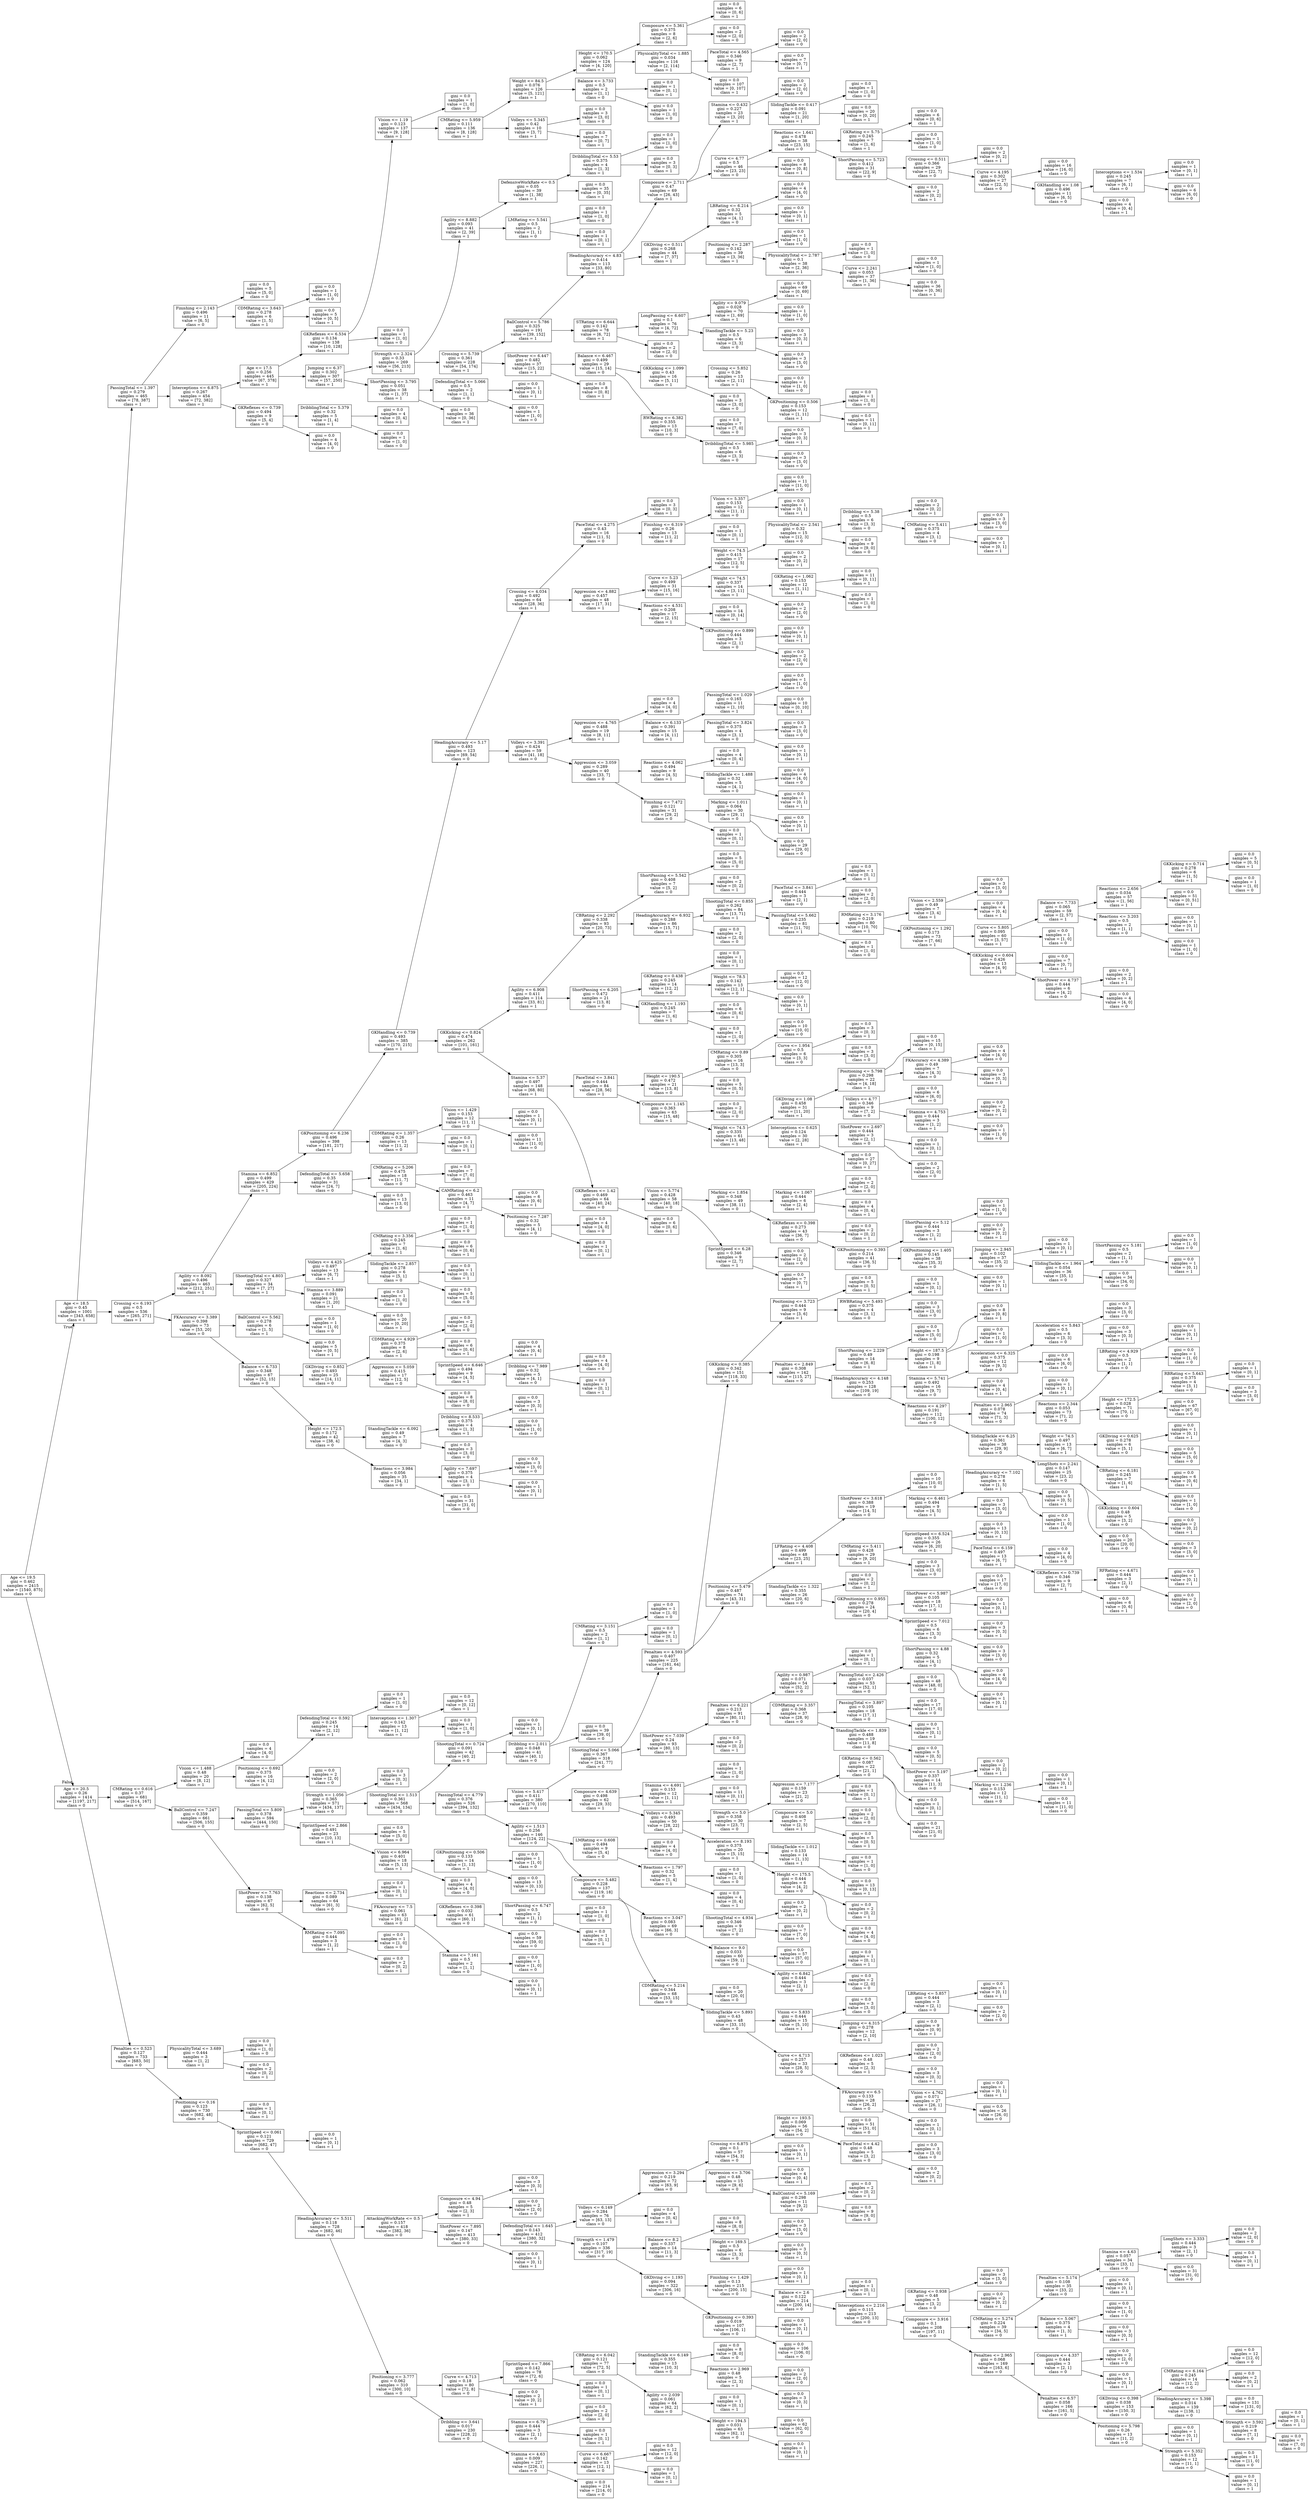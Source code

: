 digraph Tree {
node [shape=box] ;
rankdir=LR ;
0 [label="Age <= 19.5\ngini = 0.462\nsamples = 2415\nvalue = [1540, 875]\nclass = 0"] ;
1 [label="Age <= 18.5\ngini = 0.45\nsamples = 1001\nvalue = [343, 658]\nclass = 1"] ;
0 -> 1 [labeldistance=2.5, labelangle=-45, headlabel="True"] ;
2 [label="PassingTotal <= 1.397\ngini = 0.279\nsamples = 465\nvalue = [78, 387]\nclass = 1"] ;
1 -> 2 ;
3 [label="Finishing <= 2.143\ngini = 0.496\nsamples = 11\nvalue = [6, 5]\nclass = 0"] ;
2 -> 3 ;
4 [label="gini = 0.0\nsamples = 5\nvalue = [5, 0]\nclass = 0"] ;
3 -> 4 ;
5 [label="CDMRating <= 3.643\ngini = 0.278\nsamples = 6\nvalue = [1, 5]\nclass = 1"] ;
3 -> 5 ;
6 [label="gini = 0.0\nsamples = 1\nvalue = [1, 0]\nclass = 0"] ;
5 -> 6 ;
7 [label="gini = 0.0\nsamples = 5\nvalue = [0, 5]\nclass = 1"] ;
5 -> 7 ;
8 [label="Interceptions <= 6.875\ngini = 0.267\nsamples = 454\nvalue = [72, 382]\nclass = 1"] ;
2 -> 8 ;
9 [label="Age <= 17.5\ngini = 0.256\nsamples = 445\nvalue = [67, 378]\nclass = 1"] ;
8 -> 9 ;
10 [label="GKReflexes <= 6.534\ngini = 0.134\nsamples = 138\nvalue = [10, 128]\nclass = 1"] ;
9 -> 10 ;
11 [label="Vision <= 1.19\ngini = 0.123\nsamples = 137\nvalue = [9, 128]\nclass = 1"] ;
10 -> 11 ;
12 [label="gini = 0.0\nsamples = 1\nvalue = [1, 0]\nclass = 0"] ;
11 -> 12 ;
13 [label="CMRating <= 5.959\ngini = 0.111\nsamples = 136\nvalue = [8, 128]\nclass = 1"] ;
11 -> 13 ;
14 [label="Weight <= 84.5\ngini = 0.076\nsamples = 126\nvalue = [5, 121]\nclass = 1"] ;
13 -> 14 ;
15 [label="Height <= 170.5\ngini = 0.062\nsamples = 124\nvalue = [4, 120]\nclass = 1"] ;
14 -> 15 ;
16 [label="Composure <= 5.361\ngini = 0.375\nsamples = 8\nvalue = [2, 6]\nclass = 1"] ;
15 -> 16 ;
17 [label="gini = 0.0\nsamples = 6\nvalue = [0, 6]\nclass = 1"] ;
16 -> 17 ;
18 [label="gini = 0.0\nsamples = 2\nvalue = [2, 0]\nclass = 0"] ;
16 -> 18 ;
19 [label="PhysicalityTotal <= 1.885\ngini = 0.034\nsamples = 116\nvalue = [2, 114]\nclass = 1"] ;
15 -> 19 ;
20 [label="PaceTotal <= 4.565\ngini = 0.346\nsamples = 9\nvalue = [2, 7]\nclass = 1"] ;
19 -> 20 ;
21 [label="gini = 0.0\nsamples = 2\nvalue = [2, 0]\nclass = 0"] ;
20 -> 21 ;
22 [label="gini = 0.0\nsamples = 7\nvalue = [0, 7]\nclass = 1"] ;
20 -> 22 ;
23 [label="gini = 0.0\nsamples = 107\nvalue = [0, 107]\nclass = 1"] ;
19 -> 23 ;
24 [label="Balance <= 3.733\ngini = 0.5\nsamples = 2\nvalue = [1, 1]\nclass = 0"] ;
14 -> 24 ;
25 [label="gini = 0.0\nsamples = 1\nvalue = [0, 1]\nclass = 1"] ;
24 -> 25 ;
26 [label="gini = 0.0\nsamples = 1\nvalue = [1, 0]\nclass = 0"] ;
24 -> 26 ;
27 [label="Volleys <= 5.345\ngini = 0.42\nsamples = 10\nvalue = [3, 7]\nclass = 1"] ;
13 -> 27 ;
28 [label="gini = 0.0\nsamples = 3\nvalue = [3, 0]\nclass = 0"] ;
27 -> 28 ;
29 [label="gini = 0.0\nsamples = 7\nvalue = [0, 7]\nclass = 1"] ;
27 -> 29 ;
30 [label="gini = 0.0\nsamples = 1\nvalue = [1, 0]\nclass = 0"] ;
10 -> 30 ;
31 [label="Jumping <= 6.37\ngini = 0.302\nsamples = 307\nvalue = [57, 250]\nclass = 1"] ;
9 -> 31 ;
32 [label="Strength <= 2.324\ngini = 0.33\nsamples = 269\nvalue = [56, 213]\nclass = 1"] ;
31 -> 32 ;
33 [label="Agility <= 8.882\ngini = 0.093\nsamples = 41\nvalue = [2, 39]\nclass = 1"] ;
32 -> 33 ;
34 [label="DefensiveWorkRate <= 0.5\ngini = 0.05\nsamples = 39\nvalue = [1, 38]\nclass = 1"] ;
33 -> 34 ;
35 [label="DribblingTotal <= 5.53\ngini = 0.375\nsamples = 4\nvalue = [1, 3]\nclass = 1"] ;
34 -> 35 ;
36 [label="gini = 0.0\nsamples = 1\nvalue = [1, 0]\nclass = 0"] ;
35 -> 36 ;
37 [label="gini = 0.0\nsamples = 3\nvalue = [0, 3]\nclass = 1"] ;
35 -> 37 ;
38 [label="gini = 0.0\nsamples = 35\nvalue = [0, 35]\nclass = 1"] ;
34 -> 38 ;
39 [label="LMRating <= 5.541\ngini = 0.5\nsamples = 2\nvalue = [1, 1]\nclass = 0"] ;
33 -> 39 ;
40 [label="gini = 0.0\nsamples = 1\nvalue = [1, 0]\nclass = 0"] ;
39 -> 40 ;
41 [label="gini = 0.0\nsamples = 1\nvalue = [0, 1]\nclass = 1"] ;
39 -> 41 ;
42 [label="Crossing <= 5.739\ngini = 0.361\nsamples = 228\nvalue = [54, 174]\nclass = 1"] ;
32 -> 42 ;
43 [label="BallControl <= 5.786\ngini = 0.325\nsamples = 191\nvalue = [39, 152]\nclass = 1"] ;
42 -> 43 ;
44 [label="HeadingAccuracy <= 4.83\ngini = 0.414\nsamples = 113\nvalue = [33, 80]\nclass = 1"] ;
43 -> 44 ;
45 [label="Composure <= 2.711\ngini = 0.47\nsamples = 69\nvalue = [26, 43]\nclass = 1"] ;
44 -> 45 ;
46 [label="Stamina <= 0.432\ngini = 0.227\nsamples = 23\nvalue = [3, 20]\nclass = 1"] ;
45 -> 46 ;
47 [label="gini = 0.0\nsamples = 2\nvalue = [2, 0]\nclass = 0"] ;
46 -> 47 ;
48 [label="SlidingTackle <= 0.417\ngini = 0.091\nsamples = 21\nvalue = [1, 20]\nclass = 1"] ;
46 -> 48 ;
49 [label="gini = 0.0\nsamples = 1\nvalue = [1, 0]\nclass = 0"] ;
48 -> 49 ;
50 [label="gini = 0.0\nsamples = 20\nvalue = [0, 20]\nclass = 1"] ;
48 -> 50 ;
51 [label="Curve <= 4.77\ngini = 0.5\nsamples = 46\nvalue = [23, 23]\nclass = 0"] ;
45 -> 51 ;
52 [label="Reactions <= 1.641\ngini = 0.478\nsamples = 38\nvalue = [23, 15]\nclass = 0"] ;
51 -> 52 ;
53 [label="GKRating <= 5.75\ngini = 0.245\nsamples = 7\nvalue = [1, 6]\nclass = 1"] ;
52 -> 53 ;
54 [label="gini = 0.0\nsamples = 6\nvalue = [0, 6]\nclass = 1"] ;
53 -> 54 ;
55 [label="gini = 0.0\nsamples = 1\nvalue = [1, 0]\nclass = 0"] ;
53 -> 55 ;
56 [label="ShortPassing <= 5.723\ngini = 0.412\nsamples = 31\nvalue = [22, 9]\nclass = 0"] ;
52 -> 56 ;
57 [label="Crossing <= 0.511\ngini = 0.366\nsamples = 29\nvalue = [22, 7]\nclass = 0"] ;
56 -> 57 ;
58 [label="gini = 0.0\nsamples = 2\nvalue = [0, 2]\nclass = 1"] ;
57 -> 58 ;
59 [label="Curve <= 4.195\ngini = 0.302\nsamples = 27\nvalue = [22, 5]\nclass = 0"] ;
57 -> 59 ;
60 [label="gini = 0.0\nsamples = 16\nvalue = [16, 0]\nclass = 0"] ;
59 -> 60 ;
61 [label="GKHandling <= 1.08\ngini = 0.496\nsamples = 11\nvalue = [6, 5]\nclass = 0"] ;
59 -> 61 ;
62 [label="Interceptions <= 1.534\ngini = 0.245\nsamples = 7\nvalue = [6, 1]\nclass = 0"] ;
61 -> 62 ;
63 [label="gini = 0.0\nsamples = 1\nvalue = [0, 1]\nclass = 1"] ;
62 -> 63 ;
64 [label="gini = 0.0\nsamples = 6\nvalue = [6, 0]\nclass = 0"] ;
62 -> 64 ;
65 [label="gini = 0.0\nsamples = 4\nvalue = [0, 4]\nclass = 1"] ;
61 -> 65 ;
66 [label="gini = 0.0\nsamples = 2\nvalue = [0, 2]\nclass = 1"] ;
56 -> 66 ;
67 [label="gini = 0.0\nsamples = 8\nvalue = [0, 8]\nclass = 1"] ;
51 -> 67 ;
68 [label="GKDiving <= 0.511\ngini = 0.268\nsamples = 44\nvalue = [7, 37]\nclass = 1"] ;
44 -> 68 ;
69 [label="LBRating <= 6.214\ngini = 0.32\nsamples = 5\nvalue = [4, 1]\nclass = 0"] ;
68 -> 69 ;
70 [label="gini = 0.0\nsamples = 4\nvalue = [4, 0]\nclass = 0"] ;
69 -> 70 ;
71 [label="gini = 0.0\nsamples = 1\nvalue = [0, 1]\nclass = 1"] ;
69 -> 71 ;
72 [label="Positioning <= 2.287\ngini = 0.142\nsamples = 39\nvalue = [3, 36]\nclass = 1"] ;
68 -> 72 ;
73 [label="gini = 0.0\nsamples = 1\nvalue = [1, 0]\nclass = 0"] ;
72 -> 73 ;
74 [label="PhysicalityTotal <= 2.787\ngini = 0.1\nsamples = 38\nvalue = [2, 36]\nclass = 1"] ;
72 -> 74 ;
75 [label="gini = 0.0\nsamples = 1\nvalue = [1, 0]\nclass = 0"] ;
74 -> 75 ;
76 [label="Curve <= 2.241\ngini = 0.053\nsamples = 37\nvalue = [1, 36]\nclass = 1"] ;
74 -> 76 ;
77 [label="gini = 0.0\nsamples = 1\nvalue = [1, 0]\nclass = 0"] ;
76 -> 77 ;
78 [label="gini = 0.0\nsamples = 36\nvalue = [0, 36]\nclass = 1"] ;
76 -> 78 ;
79 [label="STRating <= 6.644\ngini = 0.142\nsamples = 78\nvalue = [6, 72]\nclass = 1"] ;
43 -> 79 ;
80 [label="LongPassing <= 6.607\ngini = 0.1\nsamples = 76\nvalue = [4, 72]\nclass = 1"] ;
79 -> 80 ;
81 [label="Agility <= 9.079\ngini = 0.028\nsamples = 70\nvalue = [1, 69]\nclass = 1"] ;
80 -> 81 ;
82 [label="gini = 0.0\nsamples = 69\nvalue = [0, 69]\nclass = 1"] ;
81 -> 82 ;
83 [label="gini = 0.0\nsamples = 1\nvalue = [1, 0]\nclass = 0"] ;
81 -> 83 ;
84 [label="StandingTackle <= 5.23\ngini = 0.5\nsamples = 6\nvalue = [3, 3]\nclass = 0"] ;
80 -> 84 ;
85 [label="gini = 0.0\nsamples = 3\nvalue = [0, 3]\nclass = 1"] ;
84 -> 85 ;
86 [label="gini = 0.0\nsamples = 3\nvalue = [3, 0]\nclass = 0"] ;
84 -> 86 ;
87 [label="gini = 0.0\nsamples = 2\nvalue = [2, 0]\nclass = 0"] ;
79 -> 87 ;
88 [label="ShotPower <= 6.447\ngini = 0.482\nsamples = 37\nvalue = [15, 22]\nclass = 1"] ;
42 -> 88 ;
89 [label="Balance <= 6.467\ngini = 0.499\nsamples = 29\nvalue = [15, 14]\nclass = 0"] ;
88 -> 89 ;
90 [label="GKKicking <= 1.099\ngini = 0.43\nsamples = 16\nvalue = [5, 11]\nclass = 1"] ;
89 -> 90 ;
91 [label="Crossing <= 5.852\ngini = 0.26\nsamples = 13\nvalue = [2, 11]\nclass = 1"] ;
90 -> 91 ;
92 [label="gini = 0.0\nsamples = 1\nvalue = [1, 0]\nclass = 0"] ;
91 -> 92 ;
93 [label="GKPositioning <= 0.506\ngini = 0.153\nsamples = 12\nvalue = [1, 11]\nclass = 1"] ;
91 -> 93 ;
94 [label="gini = 0.0\nsamples = 1\nvalue = [1, 0]\nclass = 0"] ;
93 -> 94 ;
95 [label="gini = 0.0\nsamples = 11\nvalue = [0, 11]\nclass = 1"] ;
93 -> 95 ;
96 [label="gini = 0.0\nsamples = 3\nvalue = [3, 0]\nclass = 0"] ;
90 -> 96 ;
97 [label="RWRating <= 6.382\ngini = 0.355\nsamples = 13\nvalue = [10, 3]\nclass = 0"] ;
89 -> 97 ;
98 [label="gini = 0.0\nsamples = 7\nvalue = [7, 0]\nclass = 0"] ;
97 -> 98 ;
99 [label="DribblingTotal <= 5.985\ngini = 0.5\nsamples = 6\nvalue = [3, 3]\nclass = 0"] ;
97 -> 99 ;
100 [label="gini = 0.0\nsamples = 3\nvalue = [0, 3]\nclass = 1"] ;
99 -> 100 ;
101 [label="gini = 0.0\nsamples = 3\nvalue = [3, 0]\nclass = 0"] ;
99 -> 101 ;
102 [label="gini = 0.0\nsamples = 8\nvalue = [0, 8]\nclass = 1"] ;
88 -> 102 ;
103 [label="ShortPassing <= 3.795\ngini = 0.051\nsamples = 38\nvalue = [1, 37]\nclass = 1"] ;
31 -> 103 ;
104 [label="DefendingTotal <= 5.066\ngini = 0.5\nsamples = 2\nvalue = [1, 1]\nclass = 0"] ;
103 -> 104 ;
105 [label="gini = 0.0\nsamples = 1\nvalue = [0, 1]\nclass = 1"] ;
104 -> 105 ;
106 [label="gini = 0.0\nsamples = 1\nvalue = [1, 0]\nclass = 0"] ;
104 -> 106 ;
107 [label="gini = 0.0\nsamples = 36\nvalue = [0, 36]\nclass = 1"] ;
103 -> 107 ;
108 [label="GKReflexes <= 0.739\ngini = 0.494\nsamples = 9\nvalue = [5, 4]\nclass = 0"] ;
8 -> 108 ;
109 [label="DribblingTotal <= 5.379\ngini = 0.32\nsamples = 5\nvalue = [1, 4]\nclass = 1"] ;
108 -> 109 ;
110 [label="gini = 0.0\nsamples = 4\nvalue = [0, 4]\nclass = 1"] ;
109 -> 110 ;
111 [label="gini = 0.0\nsamples = 1\nvalue = [1, 0]\nclass = 0"] ;
109 -> 111 ;
112 [label="gini = 0.0\nsamples = 4\nvalue = [4, 0]\nclass = 0"] ;
108 -> 112 ;
113 [label="Crossing <= 6.193\ngini = 0.5\nsamples = 536\nvalue = [265, 271]\nclass = 1"] ;
1 -> 113 ;
114 [label="Agility <= 8.092\ngini = 0.496\nsamples = 463\nvalue = [212, 251]\nclass = 1"] ;
113 -> 114 ;
115 [label="Stamina <= 6.852\ngini = 0.499\nsamples = 429\nvalue = [205, 224]\nclass = 1"] ;
114 -> 115 ;
116 [label="GKPositioning <= 6.236\ngini = 0.496\nsamples = 398\nvalue = [181, 217]\nclass = 1"] ;
115 -> 116 ;
117 [label="GKHandling <= 0.739\ngini = 0.493\nsamples = 385\nvalue = [170, 215]\nclass = 1"] ;
116 -> 117 ;
118 [label="HeadingAccuracy <= 5.17\ngini = 0.493\nsamples = 123\nvalue = [69, 54]\nclass = 0"] ;
117 -> 118 ;
119 [label="Crossing <= 4.034\ngini = 0.492\nsamples = 64\nvalue = [28, 36]\nclass = 1"] ;
118 -> 119 ;
120 [label="PaceTotal <= 4.275\ngini = 0.43\nsamples = 16\nvalue = [11, 5]\nclass = 0"] ;
119 -> 120 ;
121 [label="gini = 0.0\nsamples = 3\nvalue = [0, 3]\nclass = 1"] ;
120 -> 121 ;
122 [label="Finishing <= 6.319\ngini = 0.26\nsamples = 13\nvalue = [11, 2]\nclass = 0"] ;
120 -> 122 ;
123 [label="Vision <= 5.357\ngini = 0.153\nsamples = 12\nvalue = [11, 1]\nclass = 0"] ;
122 -> 123 ;
124 [label="gini = 0.0\nsamples = 11\nvalue = [11, 0]\nclass = 0"] ;
123 -> 124 ;
125 [label="gini = 0.0\nsamples = 1\nvalue = [0, 1]\nclass = 1"] ;
123 -> 125 ;
126 [label="gini = 0.0\nsamples = 1\nvalue = [0, 1]\nclass = 1"] ;
122 -> 126 ;
127 [label="Aggression <= 4.882\ngini = 0.457\nsamples = 48\nvalue = [17, 31]\nclass = 1"] ;
119 -> 127 ;
128 [label="Curve <= 5.23\ngini = 0.499\nsamples = 31\nvalue = [15, 16]\nclass = 1"] ;
127 -> 128 ;
129 [label="Weight <= 74.5\ngini = 0.415\nsamples = 17\nvalue = [12, 5]\nclass = 0"] ;
128 -> 129 ;
130 [label="PhysicalityTotal <= 2.541\ngini = 0.32\nsamples = 15\nvalue = [12, 3]\nclass = 0"] ;
129 -> 130 ;
131 [label="Dribbling <= 5.38\ngini = 0.5\nsamples = 6\nvalue = [3, 3]\nclass = 0"] ;
130 -> 131 ;
132 [label="gini = 0.0\nsamples = 2\nvalue = [0, 2]\nclass = 1"] ;
131 -> 132 ;
133 [label="CMRating <= 5.411\ngini = 0.375\nsamples = 4\nvalue = [3, 1]\nclass = 0"] ;
131 -> 133 ;
134 [label="gini = 0.0\nsamples = 3\nvalue = [3, 0]\nclass = 0"] ;
133 -> 134 ;
135 [label="gini = 0.0\nsamples = 1\nvalue = [0, 1]\nclass = 1"] ;
133 -> 135 ;
136 [label="gini = 0.0\nsamples = 9\nvalue = [9, 0]\nclass = 0"] ;
130 -> 136 ;
137 [label="gini = 0.0\nsamples = 2\nvalue = [0, 2]\nclass = 1"] ;
129 -> 137 ;
138 [label="Weight <= 74.5\ngini = 0.337\nsamples = 14\nvalue = [3, 11]\nclass = 1"] ;
128 -> 138 ;
139 [label="GKRating <= 1.062\ngini = 0.153\nsamples = 12\nvalue = [1, 11]\nclass = 1"] ;
138 -> 139 ;
140 [label="gini = 0.0\nsamples = 11\nvalue = [0, 11]\nclass = 1"] ;
139 -> 140 ;
141 [label="gini = 0.0\nsamples = 1\nvalue = [1, 0]\nclass = 0"] ;
139 -> 141 ;
142 [label="gini = 0.0\nsamples = 2\nvalue = [2, 0]\nclass = 0"] ;
138 -> 142 ;
143 [label="Reactions <= 4.531\ngini = 0.208\nsamples = 17\nvalue = [2, 15]\nclass = 1"] ;
127 -> 143 ;
144 [label="gini = 0.0\nsamples = 14\nvalue = [0, 14]\nclass = 1"] ;
143 -> 144 ;
145 [label="GKPositioning <= 0.899\ngini = 0.444\nsamples = 3\nvalue = [2, 1]\nclass = 0"] ;
143 -> 145 ;
146 [label="gini = 0.0\nsamples = 1\nvalue = [0, 1]\nclass = 1"] ;
145 -> 146 ;
147 [label="gini = 0.0\nsamples = 2\nvalue = [2, 0]\nclass = 0"] ;
145 -> 147 ;
148 [label="Volleys <= 3.391\ngini = 0.424\nsamples = 59\nvalue = [41, 18]\nclass = 0"] ;
118 -> 148 ;
149 [label="Aggression <= 4.765\ngini = 0.488\nsamples = 19\nvalue = [8, 11]\nclass = 1"] ;
148 -> 149 ;
150 [label="gini = 0.0\nsamples = 4\nvalue = [4, 0]\nclass = 0"] ;
149 -> 150 ;
151 [label="Balance <= 6.133\ngini = 0.391\nsamples = 15\nvalue = [4, 11]\nclass = 1"] ;
149 -> 151 ;
152 [label="PassingTotal <= 1.029\ngini = 0.165\nsamples = 11\nvalue = [1, 10]\nclass = 1"] ;
151 -> 152 ;
153 [label="gini = 0.0\nsamples = 1\nvalue = [1, 0]\nclass = 0"] ;
152 -> 153 ;
154 [label="gini = 0.0\nsamples = 10\nvalue = [0, 10]\nclass = 1"] ;
152 -> 154 ;
155 [label="PassingTotal <= 3.824\ngini = 0.375\nsamples = 4\nvalue = [3, 1]\nclass = 0"] ;
151 -> 155 ;
156 [label="gini = 0.0\nsamples = 3\nvalue = [3, 0]\nclass = 0"] ;
155 -> 156 ;
157 [label="gini = 0.0\nsamples = 1\nvalue = [0, 1]\nclass = 1"] ;
155 -> 157 ;
158 [label="Aggression <= 3.059\ngini = 0.289\nsamples = 40\nvalue = [33, 7]\nclass = 0"] ;
148 -> 158 ;
159 [label="Reactions <= 4.062\ngini = 0.494\nsamples = 9\nvalue = [4, 5]\nclass = 1"] ;
158 -> 159 ;
160 [label="gini = 0.0\nsamples = 4\nvalue = [0, 4]\nclass = 1"] ;
159 -> 160 ;
161 [label="SlidingTackle <= 1.488\ngini = 0.32\nsamples = 5\nvalue = [4, 1]\nclass = 0"] ;
159 -> 161 ;
162 [label="gini = 0.0\nsamples = 4\nvalue = [4, 0]\nclass = 0"] ;
161 -> 162 ;
163 [label="gini = 0.0\nsamples = 1\nvalue = [0, 1]\nclass = 1"] ;
161 -> 163 ;
164 [label="Finishing <= 7.472\ngini = 0.121\nsamples = 31\nvalue = [29, 2]\nclass = 0"] ;
158 -> 164 ;
165 [label="Marking <= 1.011\ngini = 0.064\nsamples = 30\nvalue = [29, 1]\nclass = 0"] ;
164 -> 165 ;
166 [label="gini = 0.0\nsamples = 1\nvalue = [0, 1]\nclass = 1"] ;
165 -> 166 ;
167 [label="gini = 0.0\nsamples = 29\nvalue = [29, 0]\nclass = 0"] ;
165 -> 167 ;
168 [label="gini = 0.0\nsamples = 1\nvalue = [0, 1]\nclass = 1"] ;
164 -> 168 ;
169 [label="GKKicking <= 0.824\ngini = 0.474\nsamples = 262\nvalue = [101, 161]\nclass = 1"] ;
117 -> 169 ;
170 [label="Agility <= 6.908\ngini = 0.411\nsamples = 114\nvalue = [33, 81]\nclass = 1"] ;
169 -> 170 ;
171 [label="CBRating <= 2.292\ngini = 0.338\nsamples = 93\nvalue = [20, 73]\nclass = 1"] ;
170 -> 171 ;
172 [label="ShortPassing <= 5.542\ngini = 0.408\nsamples = 7\nvalue = [5, 2]\nclass = 0"] ;
171 -> 172 ;
173 [label="gini = 0.0\nsamples = 5\nvalue = [5, 0]\nclass = 0"] ;
172 -> 173 ;
174 [label="gini = 0.0\nsamples = 2\nvalue = [0, 2]\nclass = 1"] ;
172 -> 174 ;
175 [label="HeadingAccuracy <= 6.932\ngini = 0.288\nsamples = 86\nvalue = [15, 71]\nclass = 1"] ;
171 -> 175 ;
176 [label="ShootingTotal <= 0.855\ngini = 0.262\nsamples = 84\nvalue = [13, 71]\nclass = 1"] ;
175 -> 176 ;
177 [label="PaceTotal <= 3.841\ngini = 0.444\nsamples = 3\nvalue = [2, 1]\nclass = 0"] ;
176 -> 177 ;
178 [label="gini = 0.0\nsamples = 1\nvalue = [0, 1]\nclass = 1"] ;
177 -> 178 ;
179 [label="gini = 0.0\nsamples = 2\nvalue = [2, 0]\nclass = 0"] ;
177 -> 179 ;
180 [label="PassingTotal <= 5.662\ngini = 0.235\nsamples = 81\nvalue = [11, 70]\nclass = 1"] ;
176 -> 180 ;
181 [label="RMRating <= 3.176\ngini = 0.219\nsamples = 80\nvalue = [10, 70]\nclass = 1"] ;
180 -> 181 ;
182 [label="Vision <= 2.559\ngini = 0.49\nsamples = 7\nvalue = [3, 4]\nclass = 1"] ;
181 -> 182 ;
183 [label="gini = 0.0\nsamples = 3\nvalue = [3, 0]\nclass = 0"] ;
182 -> 183 ;
184 [label="gini = 0.0\nsamples = 4\nvalue = [0, 4]\nclass = 1"] ;
182 -> 184 ;
185 [label="GKPositioning <= 1.292\ngini = 0.173\nsamples = 73\nvalue = [7, 66]\nclass = 1"] ;
181 -> 185 ;
186 [label="Curve <= 5.805\ngini = 0.095\nsamples = 60\nvalue = [3, 57]\nclass = 1"] ;
185 -> 186 ;
187 [label="Balance <= 7.733\ngini = 0.065\nsamples = 59\nvalue = [2, 57]\nclass = 1"] ;
186 -> 187 ;
188 [label="Reactions <= 2.656\ngini = 0.034\nsamples = 57\nvalue = [1, 56]\nclass = 1"] ;
187 -> 188 ;
189 [label="GKKicking <= 0.714\ngini = 0.278\nsamples = 6\nvalue = [1, 5]\nclass = 1"] ;
188 -> 189 ;
190 [label="gini = 0.0\nsamples = 5\nvalue = [0, 5]\nclass = 1"] ;
189 -> 190 ;
191 [label="gini = 0.0\nsamples = 1\nvalue = [1, 0]\nclass = 0"] ;
189 -> 191 ;
192 [label="gini = 0.0\nsamples = 51\nvalue = [0, 51]\nclass = 1"] ;
188 -> 192 ;
193 [label="Reactions <= 3.203\ngini = 0.5\nsamples = 2\nvalue = [1, 1]\nclass = 0"] ;
187 -> 193 ;
194 [label="gini = 0.0\nsamples = 1\nvalue = [0, 1]\nclass = 1"] ;
193 -> 194 ;
195 [label="gini = 0.0\nsamples = 1\nvalue = [1, 0]\nclass = 0"] ;
193 -> 195 ;
196 [label="gini = 0.0\nsamples = 1\nvalue = [1, 0]\nclass = 0"] ;
186 -> 196 ;
197 [label="GKKicking <= 0.604\ngini = 0.426\nsamples = 13\nvalue = [4, 9]\nclass = 1"] ;
185 -> 197 ;
198 [label="gini = 0.0\nsamples = 7\nvalue = [0, 7]\nclass = 1"] ;
197 -> 198 ;
199 [label="ShotPower <= 4.737\ngini = 0.444\nsamples = 6\nvalue = [4, 2]\nclass = 0"] ;
197 -> 199 ;
200 [label="gini = 0.0\nsamples = 2\nvalue = [0, 2]\nclass = 1"] ;
199 -> 200 ;
201 [label="gini = 0.0\nsamples = 4\nvalue = [4, 0]\nclass = 0"] ;
199 -> 201 ;
202 [label="gini = 0.0\nsamples = 1\nvalue = [1, 0]\nclass = 0"] ;
180 -> 202 ;
203 [label="gini = 0.0\nsamples = 2\nvalue = [2, 0]\nclass = 0"] ;
175 -> 203 ;
204 [label="ShortPassing <= 6.205\ngini = 0.472\nsamples = 21\nvalue = [13, 8]\nclass = 0"] ;
170 -> 204 ;
205 [label="GKRating <= 0.438\ngini = 0.245\nsamples = 14\nvalue = [12, 2]\nclass = 0"] ;
204 -> 205 ;
206 [label="gini = 0.0\nsamples = 1\nvalue = [0, 1]\nclass = 1"] ;
205 -> 206 ;
207 [label="Weight <= 78.5\ngini = 0.142\nsamples = 13\nvalue = [12, 1]\nclass = 0"] ;
205 -> 207 ;
208 [label="gini = 0.0\nsamples = 12\nvalue = [12, 0]\nclass = 0"] ;
207 -> 208 ;
209 [label="gini = 0.0\nsamples = 1\nvalue = [0, 1]\nclass = 1"] ;
207 -> 209 ;
210 [label="GKHandling <= 1.193\ngini = 0.245\nsamples = 7\nvalue = [1, 6]\nclass = 1"] ;
204 -> 210 ;
211 [label="gini = 0.0\nsamples = 6\nvalue = [0, 6]\nclass = 1"] ;
210 -> 211 ;
212 [label="gini = 0.0\nsamples = 1\nvalue = [1, 0]\nclass = 0"] ;
210 -> 212 ;
213 [label="Stamina <= 5.37\ngini = 0.497\nsamples = 148\nvalue = [68, 80]\nclass = 1"] ;
169 -> 213 ;
214 [label="PaceTotal <= 3.841\ngini = 0.444\nsamples = 84\nvalue = [28, 56]\nclass = 1"] ;
213 -> 214 ;
215 [label="Height <= 190.5\ngini = 0.472\nsamples = 21\nvalue = [13, 8]\nclass = 0"] ;
214 -> 215 ;
216 [label="CMRating <= 0.89\ngini = 0.305\nsamples = 16\nvalue = [13, 3]\nclass = 0"] ;
215 -> 216 ;
217 [label="gini = 0.0\nsamples = 10\nvalue = [10, 0]\nclass = 0"] ;
216 -> 217 ;
218 [label="Curve <= 1.954\ngini = 0.5\nsamples = 6\nvalue = [3, 3]\nclass = 0"] ;
216 -> 218 ;
219 [label="gini = 0.0\nsamples = 3\nvalue = [0, 3]\nclass = 1"] ;
218 -> 219 ;
220 [label="gini = 0.0\nsamples = 3\nvalue = [3, 0]\nclass = 0"] ;
218 -> 220 ;
221 [label="gini = 0.0\nsamples = 5\nvalue = [0, 5]\nclass = 1"] ;
215 -> 221 ;
222 [label="Composure <= 1.145\ngini = 0.363\nsamples = 63\nvalue = [15, 48]\nclass = 1"] ;
214 -> 222 ;
223 [label="gini = 0.0\nsamples = 2\nvalue = [2, 0]\nclass = 0"] ;
222 -> 223 ;
224 [label="Weight <= 74.5\ngini = 0.335\nsamples = 61\nvalue = [13, 48]\nclass = 1"] ;
222 -> 224 ;
225 [label="GKDiving <= 1.08\ngini = 0.458\nsamples = 31\nvalue = [11, 20]\nclass = 1"] ;
224 -> 225 ;
226 [label="Positioning <= 5.798\ngini = 0.298\nsamples = 22\nvalue = [4, 18]\nclass = 1"] ;
225 -> 226 ;
227 [label="gini = 0.0\nsamples = 15\nvalue = [0, 15]\nclass = 1"] ;
226 -> 227 ;
228 [label="FKAccuracy <= 4.389\ngini = 0.49\nsamples = 7\nvalue = [4, 3]\nclass = 0"] ;
226 -> 228 ;
229 [label="gini = 0.0\nsamples = 4\nvalue = [4, 0]\nclass = 0"] ;
228 -> 229 ;
230 [label="gini = 0.0\nsamples = 3\nvalue = [0, 3]\nclass = 1"] ;
228 -> 230 ;
231 [label="Volleys <= 4.77\ngini = 0.346\nsamples = 9\nvalue = [7, 2]\nclass = 0"] ;
225 -> 231 ;
232 [label="gini = 0.0\nsamples = 6\nvalue = [6, 0]\nclass = 0"] ;
231 -> 232 ;
233 [label="Stamina <= 4.753\ngini = 0.444\nsamples = 3\nvalue = [1, 2]\nclass = 1"] ;
231 -> 233 ;
234 [label="gini = 0.0\nsamples = 2\nvalue = [0, 2]\nclass = 1"] ;
233 -> 234 ;
235 [label="gini = 0.0\nsamples = 1\nvalue = [1, 0]\nclass = 0"] ;
233 -> 235 ;
236 [label="Interceptions <= 0.625\ngini = 0.124\nsamples = 30\nvalue = [2, 28]\nclass = 1"] ;
224 -> 236 ;
237 [label="ShotPower <= 2.697\ngini = 0.444\nsamples = 3\nvalue = [2, 1]\nclass = 0"] ;
236 -> 237 ;
238 [label="gini = 0.0\nsamples = 1\nvalue = [0, 1]\nclass = 1"] ;
237 -> 238 ;
239 [label="gini = 0.0\nsamples = 2\nvalue = [2, 0]\nclass = 0"] ;
237 -> 239 ;
240 [label="gini = 0.0\nsamples = 27\nvalue = [0, 27]\nclass = 1"] ;
236 -> 240 ;
241 [label="GKReflexes <= 1.42\ngini = 0.469\nsamples = 64\nvalue = [40, 24]\nclass = 0"] ;
213 -> 241 ;
242 [label="Vision <= 5.774\ngini = 0.428\nsamples = 58\nvalue = [40, 18]\nclass = 0"] ;
241 -> 242 ;
243 [label="Marking <= 1.854\ngini = 0.348\nsamples = 49\nvalue = [38, 11]\nclass = 0"] ;
242 -> 243 ;
244 [label="Marking <= 1.067\ngini = 0.444\nsamples = 6\nvalue = [2, 4]\nclass = 1"] ;
243 -> 244 ;
245 [label="gini = 0.0\nsamples = 2\nvalue = [2, 0]\nclass = 0"] ;
244 -> 245 ;
246 [label="gini = 0.0\nsamples = 4\nvalue = [0, 4]\nclass = 1"] ;
244 -> 246 ;
247 [label="GKReflexes <= 0.398\ngini = 0.273\nsamples = 43\nvalue = [36, 7]\nclass = 0"] ;
243 -> 247 ;
248 [label="gini = 0.0\nsamples = 2\nvalue = [0, 2]\nclass = 1"] ;
247 -> 248 ;
249 [label="GKPositioning <= 0.393\ngini = 0.214\nsamples = 41\nvalue = [36, 5]\nclass = 0"] ;
247 -> 249 ;
250 [label="ShortPassing <= 5.12\ngini = 0.444\nsamples = 3\nvalue = [1, 2]\nclass = 1"] ;
249 -> 250 ;
251 [label="gini = 0.0\nsamples = 1\nvalue = [1, 0]\nclass = 0"] ;
250 -> 251 ;
252 [label="gini = 0.0\nsamples = 2\nvalue = [0, 2]\nclass = 1"] ;
250 -> 252 ;
253 [label="GKPositioning <= 1.405\ngini = 0.145\nsamples = 38\nvalue = [35, 3]\nclass = 0"] ;
249 -> 253 ;
254 [label="Jumping <= 2.945\ngini = 0.102\nsamples = 37\nvalue = [35, 2]\nclass = 0"] ;
253 -> 254 ;
255 [label="gini = 0.0\nsamples = 1\nvalue = [0, 1]\nclass = 1"] ;
254 -> 255 ;
256 [label="SlidingTackle <= 1.964\ngini = 0.054\nsamples = 36\nvalue = [35, 1]\nclass = 0"] ;
254 -> 256 ;
257 [label="ShortPassing <= 5.181\ngini = 0.5\nsamples = 2\nvalue = [1, 1]\nclass = 0"] ;
256 -> 257 ;
258 [label="gini = 0.0\nsamples = 1\nvalue = [1, 0]\nclass = 0"] ;
257 -> 258 ;
259 [label="gini = 0.0\nsamples = 1\nvalue = [0, 1]\nclass = 1"] ;
257 -> 259 ;
260 [label="gini = 0.0\nsamples = 34\nvalue = [34, 0]\nclass = 0"] ;
256 -> 260 ;
261 [label="gini = 0.0\nsamples = 1\nvalue = [0, 1]\nclass = 1"] ;
253 -> 261 ;
262 [label="SprintSpeed <= 6.28\ngini = 0.346\nsamples = 9\nvalue = [2, 7]\nclass = 1"] ;
242 -> 262 ;
263 [label="gini = 0.0\nsamples = 2\nvalue = [2, 0]\nclass = 0"] ;
262 -> 263 ;
264 [label="gini = 0.0\nsamples = 7\nvalue = [0, 7]\nclass = 1"] ;
262 -> 264 ;
265 [label="gini = 0.0\nsamples = 6\nvalue = [0, 6]\nclass = 1"] ;
241 -> 265 ;
266 [label="CDMRating <= 1.357\ngini = 0.26\nsamples = 13\nvalue = [11, 2]\nclass = 0"] ;
116 -> 266 ;
267 [label="Vision <= 1.429\ngini = 0.153\nsamples = 12\nvalue = [11, 1]\nclass = 0"] ;
266 -> 267 ;
268 [label="gini = 0.0\nsamples = 1\nvalue = [0, 1]\nclass = 1"] ;
267 -> 268 ;
269 [label="gini = 0.0\nsamples = 11\nvalue = [11, 0]\nclass = 0"] ;
267 -> 269 ;
270 [label="gini = 0.0\nsamples = 1\nvalue = [0, 1]\nclass = 1"] ;
266 -> 270 ;
271 [label="DefendingTotal <= 5.658\ngini = 0.35\nsamples = 31\nvalue = [24, 7]\nclass = 0"] ;
115 -> 271 ;
272 [label="CMRating <= 5.206\ngini = 0.475\nsamples = 18\nvalue = [11, 7]\nclass = 0"] ;
271 -> 272 ;
273 [label="gini = 0.0\nsamples = 7\nvalue = [7, 0]\nclass = 0"] ;
272 -> 273 ;
274 [label="CAMRating <= 6.2\ngini = 0.463\nsamples = 11\nvalue = [4, 7]\nclass = 1"] ;
272 -> 274 ;
275 [label="gini = 0.0\nsamples = 6\nvalue = [0, 6]\nclass = 1"] ;
274 -> 275 ;
276 [label="Positioning <= 7.287\ngini = 0.32\nsamples = 5\nvalue = [4, 1]\nclass = 0"] ;
274 -> 276 ;
277 [label="gini = 0.0\nsamples = 4\nvalue = [4, 0]\nclass = 0"] ;
276 -> 277 ;
278 [label="gini = 0.0\nsamples = 1\nvalue = [0, 1]\nclass = 1"] ;
276 -> 278 ;
279 [label="gini = 0.0\nsamples = 13\nvalue = [13, 0]\nclass = 0"] ;
271 -> 279 ;
280 [label="ShootingTotal <= 4.803\ngini = 0.327\nsamples = 34\nvalue = [7, 27]\nclass = 1"] ;
114 -> 280 ;
281 [label="Volleys <= 4.425\ngini = 0.497\nsamples = 13\nvalue = [6, 7]\nclass = 1"] ;
280 -> 281 ;
282 [label="CMRating <= 3.356\ngini = 0.245\nsamples = 7\nvalue = [1, 6]\nclass = 1"] ;
281 -> 282 ;
283 [label="gini = 0.0\nsamples = 1\nvalue = [1, 0]\nclass = 0"] ;
282 -> 283 ;
284 [label="gini = 0.0\nsamples = 6\nvalue = [0, 6]\nclass = 1"] ;
282 -> 284 ;
285 [label="SlidingTackle <= 2.857\ngini = 0.278\nsamples = 6\nvalue = [5, 1]\nclass = 0"] ;
281 -> 285 ;
286 [label="gini = 0.0\nsamples = 1\nvalue = [0, 1]\nclass = 1"] ;
285 -> 286 ;
287 [label="gini = 0.0\nsamples = 5\nvalue = [5, 0]\nclass = 0"] ;
285 -> 287 ;
288 [label="Stamina <= 3.889\ngini = 0.091\nsamples = 21\nvalue = [1, 20]\nclass = 1"] ;
280 -> 288 ;
289 [label="gini = 0.0\nsamples = 1\nvalue = [1, 0]\nclass = 0"] ;
288 -> 289 ;
290 [label="gini = 0.0\nsamples = 20\nvalue = [0, 20]\nclass = 1"] ;
288 -> 290 ;
291 [label="FKAccuracy <= 3.389\ngini = 0.398\nsamples = 73\nvalue = [53, 20]\nclass = 0"] ;
113 -> 291 ;
292 [label="BallControl <= 5.562\ngini = 0.278\nsamples = 6\nvalue = [1, 5]\nclass = 1"] ;
291 -> 292 ;
293 [label="gini = 0.0\nsamples = 1\nvalue = [1, 0]\nclass = 0"] ;
292 -> 293 ;
294 [label="gini = 0.0\nsamples = 5\nvalue = [0, 5]\nclass = 1"] ;
292 -> 294 ;
295 [label="Balance <= 6.733\ngini = 0.348\nsamples = 67\nvalue = [52, 15]\nclass = 0"] ;
291 -> 295 ;
296 [label="GKDiving <= 0.852\ngini = 0.493\nsamples = 25\nvalue = [14, 11]\nclass = 0"] ;
295 -> 296 ;
297 [label="CDMRating <= 4.929\ngini = 0.375\nsamples = 8\nvalue = [2, 6]\nclass = 1"] ;
296 -> 297 ;
298 [label="gini = 0.0\nsamples = 2\nvalue = [2, 0]\nclass = 0"] ;
297 -> 298 ;
299 [label="gini = 0.0\nsamples = 6\nvalue = [0, 6]\nclass = 1"] ;
297 -> 299 ;
300 [label="Aggression <= 5.059\ngini = 0.415\nsamples = 17\nvalue = [12, 5]\nclass = 0"] ;
296 -> 300 ;
301 [label="SprintSpeed <= 6.646\ngini = 0.494\nsamples = 9\nvalue = [4, 5]\nclass = 1"] ;
300 -> 301 ;
302 [label="gini = 0.0\nsamples = 4\nvalue = [0, 4]\nclass = 1"] ;
301 -> 302 ;
303 [label="Dribbling <= 7.989\ngini = 0.32\nsamples = 5\nvalue = [4, 1]\nclass = 0"] ;
301 -> 303 ;
304 [label="gini = 0.0\nsamples = 4\nvalue = [4, 0]\nclass = 0"] ;
303 -> 304 ;
305 [label="gini = 0.0\nsamples = 1\nvalue = [0, 1]\nclass = 1"] ;
303 -> 305 ;
306 [label="gini = 0.0\nsamples = 8\nvalue = [8, 0]\nclass = 0"] ;
300 -> 306 ;
307 [label="Height <= 172.5\ngini = 0.172\nsamples = 42\nvalue = [38, 4]\nclass = 0"] ;
295 -> 307 ;
308 [label="StandingTackle <= 6.092\ngini = 0.49\nsamples = 7\nvalue = [4, 3]\nclass = 0"] ;
307 -> 308 ;
309 [label="Dribbling <= 8.533\ngini = 0.375\nsamples = 4\nvalue = [1, 3]\nclass = 1"] ;
308 -> 309 ;
310 [label="gini = 0.0\nsamples = 3\nvalue = [0, 3]\nclass = 1"] ;
309 -> 310 ;
311 [label="gini = 0.0\nsamples = 1\nvalue = [1, 0]\nclass = 0"] ;
309 -> 311 ;
312 [label="gini = 0.0\nsamples = 3\nvalue = [3, 0]\nclass = 0"] ;
308 -> 312 ;
313 [label="Reactions <= 3.984\ngini = 0.056\nsamples = 35\nvalue = [34, 1]\nclass = 0"] ;
307 -> 313 ;
314 [label="Agility <= 7.697\ngini = 0.375\nsamples = 4\nvalue = [3, 1]\nclass = 0"] ;
313 -> 314 ;
315 [label="gini = 0.0\nsamples = 3\nvalue = [3, 0]\nclass = 0"] ;
314 -> 315 ;
316 [label="gini = 0.0\nsamples = 1\nvalue = [0, 1]\nclass = 1"] ;
314 -> 316 ;
317 [label="gini = 0.0\nsamples = 31\nvalue = [31, 0]\nclass = 0"] ;
313 -> 317 ;
318 [label="Age <= 20.5\ngini = 0.26\nsamples = 1414\nvalue = [1197, 217]\nclass = 0"] ;
0 -> 318 [labeldistance=2.5, labelangle=45, headlabel="False"] ;
319 [label="CMRating <= 0.616\ngini = 0.37\nsamples = 681\nvalue = [514, 167]\nclass = 0"] ;
318 -> 319 ;
320 [label="Vision <= 1.488\ngini = 0.48\nsamples = 20\nvalue = [8, 12]\nclass = 1"] ;
319 -> 320 ;
321 [label="gini = 0.0\nsamples = 4\nvalue = [4, 0]\nclass = 0"] ;
320 -> 321 ;
322 [label="Positioning <= 0.692\ngini = 0.375\nsamples = 16\nvalue = [4, 12]\nclass = 1"] ;
320 -> 322 ;
323 [label="DefendingTotal <= 0.592\ngini = 0.245\nsamples = 14\nvalue = [2, 12]\nclass = 1"] ;
322 -> 323 ;
324 [label="gini = 0.0\nsamples = 1\nvalue = [1, 0]\nclass = 0"] ;
323 -> 324 ;
325 [label="Interceptions <= 1.307\ngini = 0.142\nsamples = 13\nvalue = [1, 12]\nclass = 1"] ;
323 -> 325 ;
326 [label="gini = 0.0\nsamples = 12\nvalue = [0, 12]\nclass = 1"] ;
325 -> 326 ;
327 [label="gini = 0.0\nsamples = 1\nvalue = [1, 0]\nclass = 0"] ;
325 -> 327 ;
328 [label="gini = 0.0\nsamples = 2\nvalue = [2, 0]\nclass = 0"] ;
322 -> 328 ;
329 [label="BallControl <= 7.247\ngini = 0.359\nsamples = 661\nvalue = [506, 155]\nclass = 0"] ;
319 -> 329 ;
330 [label="PassingTotal <= 5.809\ngini = 0.378\nsamples = 594\nvalue = [444, 150]\nclass = 0"] ;
329 -> 330 ;
331 [label="Strength <= 1.056\ngini = 0.365\nsamples = 571\nvalue = [434, 137]\nclass = 0"] ;
330 -> 331 ;
332 [label="gini = 0.0\nsamples = 3\nvalue = [0, 3]\nclass = 1"] ;
331 -> 332 ;
333 [label="ShootingTotal <= 1.513\ngini = 0.361\nsamples = 568\nvalue = [434, 134]\nclass = 0"] ;
331 -> 333 ;
334 [label="ShootingTotal <= 0.724\ngini = 0.091\nsamples = 42\nvalue = [40, 2]\nclass = 0"] ;
333 -> 334 ;
335 [label="gini = 0.0\nsamples = 1\nvalue = [0, 1]\nclass = 1"] ;
334 -> 335 ;
336 [label="Dribbling <= 2.011\ngini = 0.048\nsamples = 41\nvalue = [40, 1]\nclass = 0"] ;
334 -> 336 ;
337 [label="CMRating <= 3.151\ngini = 0.5\nsamples = 2\nvalue = [1, 1]\nclass = 0"] ;
336 -> 337 ;
338 [label="gini = 0.0\nsamples = 1\nvalue = [1, 0]\nclass = 0"] ;
337 -> 338 ;
339 [label="gini = 0.0\nsamples = 1\nvalue = [0, 1]\nclass = 1"] ;
337 -> 339 ;
340 [label="gini = 0.0\nsamples = 39\nvalue = [39, 0]\nclass = 0"] ;
336 -> 340 ;
341 [label="PassingTotal <= 4.779\ngini = 0.376\nsamples = 526\nvalue = [394, 132]\nclass = 0"] ;
333 -> 341 ;
342 [label="Vision <= 5.417\ngini = 0.411\nsamples = 380\nvalue = [270, 110]\nclass = 0"] ;
341 -> 342 ;
343 [label="ShootingTotal <= 5.066\ngini = 0.367\nsamples = 318\nvalue = [241, 77]\nclass = 0"] ;
342 -> 343 ;
344 [label="Penalties <= 4.593\ngini = 0.407\nsamples = 225\nvalue = [161, 64]\nclass = 0"] ;
343 -> 344 ;
345 [label="GKKicking <= 0.385\ngini = 0.342\nsamples = 151\nvalue = [118, 33]\nclass = 0"] ;
344 -> 345 ;
346 [label="Positioning <= 3.723\ngini = 0.444\nsamples = 9\nvalue = [3, 6]\nclass = 1"] ;
345 -> 346 ;
347 [label="gini = 0.0\nsamples = 5\nvalue = [0, 5]\nclass = 1"] ;
346 -> 347 ;
348 [label="RWBRating <= 5.493\ngini = 0.375\nsamples = 4\nvalue = [3, 1]\nclass = 0"] ;
346 -> 348 ;
349 [label="gini = 0.0\nsamples = 1\nvalue = [0, 1]\nclass = 1"] ;
348 -> 349 ;
350 [label="gini = 0.0\nsamples = 3\nvalue = [3, 0]\nclass = 0"] ;
348 -> 350 ;
351 [label="Penalties <= 2.849\ngini = 0.308\nsamples = 142\nvalue = [115, 27]\nclass = 0"] ;
345 -> 351 ;
352 [label="ShortPassing <= 2.229\ngini = 0.49\nsamples = 14\nvalue = [6, 8]\nclass = 1"] ;
351 -> 352 ;
353 [label="gini = 0.0\nsamples = 5\nvalue = [5, 0]\nclass = 0"] ;
352 -> 353 ;
354 [label="Height <= 187.5\ngini = 0.198\nsamples = 9\nvalue = [1, 8]\nclass = 1"] ;
352 -> 354 ;
355 [label="gini = 0.0\nsamples = 8\nvalue = [0, 8]\nclass = 1"] ;
354 -> 355 ;
356 [label="gini = 0.0\nsamples = 1\nvalue = [1, 0]\nclass = 0"] ;
354 -> 356 ;
357 [label="HeadingAccuracy <= 4.148\ngini = 0.253\nsamples = 128\nvalue = [109, 19]\nclass = 0"] ;
351 -> 357 ;
358 [label="Stamina <= 5.741\ngini = 0.492\nsamples = 16\nvalue = [9, 7]\nclass = 0"] ;
357 -> 358 ;
359 [label="Acceleration <= 6.325\ngini = 0.375\nsamples = 12\nvalue = [9, 3]\nclass = 0"] ;
358 -> 359 ;
360 [label="Acceleration <= 5.843\ngini = 0.5\nsamples = 6\nvalue = [3, 3]\nclass = 0"] ;
359 -> 360 ;
361 [label="gini = 0.0\nsamples = 3\nvalue = [3, 0]\nclass = 0"] ;
360 -> 361 ;
362 [label="gini = 0.0\nsamples = 3\nvalue = [0, 3]\nclass = 1"] ;
360 -> 362 ;
363 [label="gini = 0.0\nsamples = 6\nvalue = [6, 0]\nclass = 0"] ;
359 -> 363 ;
364 [label="gini = 0.0\nsamples = 4\nvalue = [0, 4]\nclass = 1"] ;
358 -> 364 ;
365 [label="Reactions <= 4.297\ngini = 0.191\nsamples = 112\nvalue = [100, 12]\nclass = 0"] ;
357 -> 365 ;
366 [label="Penalties <= 2.965\ngini = 0.078\nsamples = 74\nvalue = [71, 3]\nclass = 0"] ;
365 -> 366 ;
367 [label="gini = 0.0\nsamples = 1\nvalue = [0, 1]\nclass = 1"] ;
366 -> 367 ;
368 [label="Reactions <= 2.344\ngini = 0.053\nsamples = 73\nvalue = [71, 2]\nclass = 0"] ;
366 -> 368 ;
369 [label="LBRating <= 4.929\ngini = 0.5\nsamples = 2\nvalue = [1, 1]\nclass = 0"] ;
368 -> 369 ;
370 [label="gini = 0.0\nsamples = 1\nvalue = [0, 1]\nclass = 1"] ;
369 -> 370 ;
371 [label="gini = 0.0\nsamples = 1\nvalue = [1, 0]\nclass = 0"] ;
369 -> 371 ;
372 [label="Height <= 172.5\ngini = 0.028\nsamples = 71\nvalue = [70, 1]\nclass = 0"] ;
368 -> 372 ;
373 [label="RBRating <= 5.643\ngini = 0.375\nsamples = 4\nvalue = [3, 1]\nclass = 0"] ;
372 -> 373 ;
374 [label="gini = 0.0\nsamples = 1\nvalue = [0, 1]\nclass = 1"] ;
373 -> 374 ;
375 [label="gini = 0.0\nsamples = 3\nvalue = [3, 0]\nclass = 0"] ;
373 -> 375 ;
376 [label="gini = 0.0\nsamples = 67\nvalue = [67, 0]\nclass = 0"] ;
372 -> 376 ;
377 [label="SlidingTackle <= 6.25\ngini = 0.361\nsamples = 38\nvalue = [29, 9]\nclass = 0"] ;
365 -> 377 ;
378 [label="Weight <= 74.5\ngini = 0.497\nsamples = 13\nvalue = [6, 7]\nclass = 1"] ;
377 -> 378 ;
379 [label="GKDiving <= 0.625\ngini = 0.278\nsamples = 6\nvalue = [5, 1]\nclass = 0"] ;
378 -> 379 ;
380 [label="gini = 0.0\nsamples = 1\nvalue = [0, 1]\nclass = 1"] ;
379 -> 380 ;
381 [label="gini = 0.0\nsamples = 5\nvalue = [5, 0]\nclass = 0"] ;
379 -> 381 ;
382 [label="CBRating <= 6.181\ngini = 0.245\nsamples = 7\nvalue = [1, 6]\nclass = 1"] ;
378 -> 382 ;
383 [label="gini = 0.0\nsamples = 6\nvalue = [0, 6]\nclass = 1"] ;
382 -> 383 ;
384 [label="gini = 0.0\nsamples = 1\nvalue = [1, 0]\nclass = 0"] ;
382 -> 384 ;
385 [label="LongShots <= 2.241\ngini = 0.147\nsamples = 25\nvalue = [23, 2]\nclass = 0"] ;
377 -> 385 ;
386 [label="GKKicking <= 0.604\ngini = 0.48\nsamples = 5\nvalue = [3, 2]\nclass = 0"] ;
385 -> 386 ;
387 [label="gini = 0.0\nsamples = 2\nvalue = [0, 2]\nclass = 1"] ;
386 -> 387 ;
388 [label="gini = 0.0\nsamples = 3\nvalue = [3, 0]\nclass = 0"] ;
386 -> 388 ;
389 [label="gini = 0.0\nsamples = 20\nvalue = [20, 0]\nclass = 0"] ;
385 -> 389 ;
390 [label="Positioning <= 5.479\ngini = 0.487\nsamples = 74\nvalue = [43, 31]\nclass = 0"] ;
344 -> 390 ;
391 [label="LFRating <= 4.408\ngini = 0.499\nsamples = 48\nvalue = [23, 25]\nclass = 1"] ;
390 -> 391 ;
392 [label="ShotPower <= 3.618\ngini = 0.388\nsamples = 19\nvalue = [14, 5]\nclass = 0"] ;
391 -> 392 ;
393 [label="gini = 0.0\nsamples = 10\nvalue = [10, 0]\nclass = 0"] ;
392 -> 393 ;
394 [label="Marking <= 6.461\ngini = 0.494\nsamples = 9\nvalue = [4, 5]\nclass = 1"] ;
392 -> 394 ;
395 [label="HeadingAccuracy <= 7.102\ngini = 0.278\nsamples = 6\nvalue = [1, 5]\nclass = 1"] ;
394 -> 395 ;
396 [label="gini = 0.0\nsamples = 5\nvalue = [0, 5]\nclass = 1"] ;
395 -> 396 ;
397 [label="gini = 0.0\nsamples = 1\nvalue = [1, 0]\nclass = 0"] ;
395 -> 397 ;
398 [label="gini = 0.0\nsamples = 3\nvalue = [3, 0]\nclass = 0"] ;
394 -> 398 ;
399 [label="CMRating <= 5.411\ngini = 0.428\nsamples = 29\nvalue = [9, 20]\nclass = 1"] ;
391 -> 399 ;
400 [label="SprintSpeed <= 6.524\ngini = 0.355\nsamples = 26\nvalue = [6, 20]\nclass = 1"] ;
399 -> 400 ;
401 [label="gini = 0.0\nsamples = 13\nvalue = [0, 13]\nclass = 1"] ;
400 -> 401 ;
402 [label="PaceTotal <= 6.159\ngini = 0.497\nsamples = 13\nvalue = [6, 7]\nclass = 1"] ;
400 -> 402 ;
403 [label="gini = 0.0\nsamples = 4\nvalue = [4, 0]\nclass = 0"] ;
402 -> 403 ;
404 [label="GKReflexes <= 0.739\ngini = 0.346\nsamples = 9\nvalue = [2, 7]\nclass = 1"] ;
402 -> 404 ;
405 [label="RFRating <= 4.671\ngini = 0.444\nsamples = 3\nvalue = [2, 1]\nclass = 0"] ;
404 -> 405 ;
406 [label="gini = 0.0\nsamples = 1\nvalue = [0, 1]\nclass = 1"] ;
405 -> 406 ;
407 [label="gini = 0.0\nsamples = 2\nvalue = [2, 0]\nclass = 0"] ;
405 -> 407 ;
408 [label="gini = 0.0\nsamples = 6\nvalue = [0, 6]\nclass = 1"] ;
404 -> 408 ;
409 [label="gini = 0.0\nsamples = 3\nvalue = [3, 0]\nclass = 0"] ;
399 -> 409 ;
410 [label="StandingTackle <= 1.322\ngini = 0.355\nsamples = 26\nvalue = [20, 6]\nclass = 0"] ;
390 -> 410 ;
411 [label="gini = 0.0\nsamples = 2\nvalue = [0, 2]\nclass = 1"] ;
410 -> 411 ;
412 [label="GKPositioning <= 0.955\ngini = 0.278\nsamples = 24\nvalue = [20, 4]\nclass = 0"] ;
410 -> 412 ;
413 [label="ShotPower <= 5.987\ngini = 0.105\nsamples = 18\nvalue = [17, 1]\nclass = 0"] ;
412 -> 413 ;
414 [label="gini = 0.0\nsamples = 17\nvalue = [17, 0]\nclass = 0"] ;
413 -> 414 ;
415 [label="gini = 0.0\nsamples = 1\nvalue = [0, 1]\nclass = 1"] ;
413 -> 415 ;
416 [label="SprintSpeed <= 7.012\ngini = 0.5\nsamples = 6\nvalue = [3, 3]\nclass = 0"] ;
412 -> 416 ;
417 [label="gini = 0.0\nsamples = 3\nvalue = [0, 3]\nclass = 1"] ;
416 -> 417 ;
418 [label="gini = 0.0\nsamples = 3\nvalue = [3, 0]\nclass = 0"] ;
416 -> 418 ;
419 [label="ShotPower <= 7.039\ngini = 0.24\nsamples = 93\nvalue = [80, 13]\nclass = 0"] ;
343 -> 419 ;
420 [label="Penalties <= 6.221\ngini = 0.213\nsamples = 91\nvalue = [80, 11]\nclass = 0"] ;
419 -> 420 ;
421 [label="Agility <= 0.987\ngini = 0.071\nsamples = 54\nvalue = [52, 2]\nclass = 0"] ;
420 -> 421 ;
422 [label="gini = 0.0\nsamples = 1\nvalue = [0, 1]\nclass = 1"] ;
421 -> 422 ;
423 [label="PassingTotal <= 2.426\ngini = 0.037\nsamples = 53\nvalue = [52, 1]\nclass = 0"] ;
421 -> 423 ;
424 [label="ShortPassing <= 4.88\ngini = 0.32\nsamples = 5\nvalue = [4, 1]\nclass = 0"] ;
423 -> 424 ;
425 [label="gini = 0.0\nsamples = 4\nvalue = [4, 0]\nclass = 0"] ;
424 -> 425 ;
426 [label="gini = 0.0\nsamples = 1\nvalue = [0, 1]\nclass = 1"] ;
424 -> 426 ;
427 [label="gini = 0.0\nsamples = 48\nvalue = [48, 0]\nclass = 0"] ;
423 -> 427 ;
428 [label="CDMRating <= 3.357\ngini = 0.368\nsamples = 37\nvalue = [28, 9]\nclass = 0"] ;
420 -> 428 ;
429 [label="PassingTotal <= 3.897\ngini = 0.105\nsamples = 18\nvalue = [17, 1]\nclass = 0"] ;
428 -> 429 ;
430 [label="gini = 0.0\nsamples = 17\nvalue = [17, 0]\nclass = 0"] ;
429 -> 430 ;
431 [label="gini = 0.0\nsamples = 1\nvalue = [0, 1]\nclass = 1"] ;
429 -> 431 ;
432 [label="StandingTackle <= 1.839\ngini = 0.488\nsamples = 19\nvalue = [11, 8]\nclass = 0"] ;
428 -> 432 ;
433 [label="gini = 0.0\nsamples = 5\nvalue = [0, 5]\nclass = 1"] ;
432 -> 433 ;
434 [label="ShotPower <= 5.197\ngini = 0.337\nsamples = 14\nvalue = [11, 3]\nclass = 0"] ;
432 -> 434 ;
435 [label="gini = 0.0\nsamples = 2\nvalue = [0, 2]\nclass = 1"] ;
434 -> 435 ;
436 [label="Marking <= 1.236\ngini = 0.153\nsamples = 12\nvalue = [11, 1]\nclass = 0"] ;
434 -> 436 ;
437 [label="gini = 0.0\nsamples = 1\nvalue = [0, 1]\nclass = 1"] ;
436 -> 437 ;
438 [label="gini = 0.0\nsamples = 11\nvalue = [11, 0]\nclass = 0"] ;
436 -> 438 ;
439 [label="gini = 0.0\nsamples = 2\nvalue = [0, 2]\nclass = 1"] ;
419 -> 439 ;
440 [label="Composure <= 4.639\ngini = 0.498\nsamples = 62\nvalue = [29, 33]\nclass = 1"] ;
342 -> 440 ;
441 [label="Stamina <= 4.691\ngini = 0.153\nsamples = 12\nvalue = [1, 11]\nclass = 1"] ;
440 -> 441 ;
442 [label="gini = 0.0\nsamples = 1\nvalue = [1, 0]\nclass = 0"] ;
441 -> 442 ;
443 [label="gini = 0.0\nsamples = 11\nvalue = [0, 11]\nclass = 1"] ;
441 -> 443 ;
444 [label="Volleys <= 5.345\ngini = 0.493\nsamples = 50\nvalue = [28, 22]\nclass = 0"] ;
440 -> 444 ;
445 [label="Strength <= 5.0\ngini = 0.358\nsamples = 30\nvalue = [23, 7]\nclass = 0"] ;
444 -> 445 ;
446 [label="Aggression <= 7.177\ngini = 0.159\nsamples = 23\nvalue = [21, 2]\nclass = 0"] ;
445 -> 446 ;
447 [label="GKRating <= 0.562\ngini = 0.087\nsamples = 22\nvalue = [21, 1]\nclass = 0"] ;
446 -> 447 ;
448 [label="gini = 0.0\nsamples = 1\nvalue = [0, 1]\nclass = 1"] ;
447 -> 448 ;
449 [label="gini = 0.0\nsamples = 21\nvalue = [21, 0]\nclass = 0"] ;
447 -> 449 ;
450 [label="gini = 0.0\nsamples = 1\nvalue = [0, 1]\nclass = 1"] ;
446 -> 450 ;
451 [label="Composure <= 5.0\ngini = 0.408\nsamples = 7\nvalue = [2, 5]\nclass = 1"] ;
445 -> 451 ;
452 [label="gini = 0.0\nsamples = 2\nvalue = [2, 0]\nclass = 0"] ;
451 -> 452 ;
453 [label="gini = 0.0\nsamples = 5\nvalue = [0, 5]\nclass = 1"] ;
451 -> 453 ;
454 [label="Acceleration <= 8.193\ngini = 0.375\nsamples = 20\nvalue = [5, 15]\nclass = 1"] ;
444 -> 454 ;
455 [label="SlidingTackle <= 1.012\ngini = 0.133\nsamples = 14\nvalue = [1, 13]\nclass = 1"] ;
454 -> 455 ;
456 [label="gini = 0.0\nsamples = 1\nvalue = [1, 0]\nclass = 0"] ;
455 -> 456 ;
457 [label="gini = 0.0\nsamples = 13\nvalue = [0, 13]\nclass = 1"] ;
455 -> 457 ;
458 [label="Height <= 175.5\ngini = 0.444\nsamples = 6\nvalue = [4, 2]\nclass = 0"] ;
454 -> 458 ;
459 [label="gini = 0.0\nsamples = 2\nvalue = [0, 2]\nclass = 1"] ;
458 -> 459 ;
460 [label="gini = 0.0\nsamples = 4\nvalue = [4, 0]\nclass = 0"] ;
458 -> 460 ;
461 [label="Agility <= 1.513\ngini = 0.256\nsamples = 146\nvalue = [124, 22]\nclass = 0"] ;
341 -> 461 ;
462 [label="LMRating <= 0.608\ngini = 0.494\nsamples = 9\nvalue = [5, 4]\nclass = 0"] ;
461 -> 462 ;
463 [label="gini = 0.0\nsamples = 4\nvalue = [4, 0]\nclass = 0"] ;
462 -> 463 ;
464 [label="Reactions <= 1.797\ngini = 0.32\nsamples = 5\nvalue = [1, 4]\nclass = 1"] ;
462 -> 464 ;
465 [label="gini = 0.0\nsamples = 1\nvalue = [1, 0]\nclass = 0"] ;
464 -> 465 ;
466 [label="gini = 0.0\nsamples = 4\nvalue = [0, 4]\nclass = 1"] ;
464 -> 466 ;
467 [label="Composure <= 5.482\ngini = 0.228\nsamples = 137\nvalue = [119, 18]\nclass = 0"] ;
461 -> 467 ;
468 [label="Reactions <= 3.047\ngini = 0.083\nsamples = 69\nvalue = [66, 3]\nclass = 0"] ;
467 -> 468 ;
469 [label="ShootingTotal <= 4.934\ngini = 0.346\nsamples = 9\nvalue = [7, 2]\nclass = 0"] ;
468 -> 469 ;
470 [label="gini = 0.0\nsamples = 2\nvalue = [0, 2]\nclass = 1"] ;
469 -> 470 ;
471 [label="gini = 0.0\nsamples = 7\nvalue = [7, 0]\nclass = 0"] ;
469 -> 471 ;
472 [label="Balance <= 9.0\ngini = 0.033\nsamples = 60\nvalue = [59, 1]\nclass = 0"] ;
468 -> 472 ;
473 [label="gini = 0.0\nsamples = 57\nvalue = [57, 0]\nclass = 0"] ;
472 -> 473 ;
474 [label="Agility <= 6.842\ngini = 0.444\nsamples = 3\nvalue = [2, 1]\nclass = 0"] ;
472 -> 474 ;
475 [label="gini = 0.0\nsamples = 1\nvalue = [0, 1]\nclass = 1"] ;
474 -> 475 ;
476 [label="gini = 0.0\nsamples = 2\nvalue = [2, 0]\nclass = 0"] ;
474 -> 476 ;
477 [label="CDMRating <= 5.214\ngini = 0.344\nsamples = 68\nvalue = [53, 15]\nclass = 0"] ;
467 -> 477 ;
478 [label="gini = 0.0\nsamples = 20\nvalue = [20, 0]\nclass = 0"] ;
477 -> 478 ;
479 [label="SlidingTackle <= 5.893\ngini = 0.43\nsamples = 48\nvalue = [33, 15]\nclass = 0"] ;
477 -> 479 ;
480 [label="Vision <= 5.833\ngini = 0.444\nsamples = 15\nvalue = [5, 10]\nclass = 1"] ;
479 -> 480 ;
481 [label="gini = 0.0\nsamples = 3\nvalue = [3, 0]\nclass = 0"] ;
480 -> 481 ;
482 [label="Jumping <= 4.315\ngini = 0.278\nsamples = 12\nvalue = [2, 10]\nclass = 1"] ;
480 -> 482 ;
483 [label="LBRating <= 5.857\ngini = 0.444\nsamples = 3\nvalue = [2, 1]\nclass = 0"] ;
482 -> 483 ;
484 [label="gini = 0.0\nsamples = 1\nvalue = [0, 1]\nclass = 1"] ;
483 -> 484 ;
485 [label="gini = 0.0\nsamples = 2\nvalue = [2, 0]\nclass = 0"] ;
483 -> 485 ;
486 [label="gini = 0.0\nsamples = 9\nvalue = [0, 9]\nclass = 1"] ;
482 -> 486 ;
487 [label="Curve <= 4.713\ngini = 0.257\nsamples = 33\nvalue = [28, 5]\nclass = 0"] ;
479 -> 487 ;
488 [label="GKReflexes <= 1.023\ngini = 0.48\nsamples = 5\nvalue = [2, 3]\nclass = 1"] ;
487 -> 488 ;
489 [label="gini = 0.0\nsamples = 2\nvalue = [2, 0]\nclass = 0"] ;
488 -> 489 ;
490 [label="gini = 0.0\nsamples = 3\nvalue = [0, 3]\nclass = 1"] ;
488 -> 490 ;
491 [label="FKAccuracy <= 6.5\ngini = 0.133\nsamples = 28\nvalue = [26, 2]\nclass = 0"] ;
487 -> 491 ;
492 [label="Vision <= 4.762\ngini = 0.071\nsamples = 27\nvalue = [26, 1]\nclass = 0"] ;
491 -> 492 ;
493 [label="gini = 0.0\nsamples = 1\nvalue = [0, 1]\nclass = 1"] ;
492 -> 493 ;
494 [label="gini = 0.0\nsamples = 26\nvalue = [26, 0]\nclass = 0"] ;
492 -> 494 ;
495 [label="gini = 0.0\nsamples = 1\nvalue = [0, 1]\nclass = 1"] ;
491 -> 495 ;
496 [label="SprintSpeed <= 2.866\ngini = 0.491\nsamples = 23\nvalue = [10, 13]\nclass = 1"] ;
330 -> 496 ;
497 [label="gini = 0.0\nsamples = 5\nvalue = [5, 0]\nclass = 0"] ;
496 -> 497 ;
498 [label="Vision <= 6.964\ngini = 0.401\nsamples = 18\nvalue = [5, 13]\nclass = 1"] ;
496 -> 498 ;
499 [label="GKPositioning <= 0.506\ngini = 0.133\nsamples = 14\nvalue = [1, 13]\nclass = 1"] ;
498 -> 499 ;
500 [label="gini = 0.0\nsamples = 1\nvalue = [1, 0]\nclass = 0"] ;
499 -> 500 ;
501 [label="gini = 0.0\nsamples = 13\nvalue = [0, 13]\nclass = 1"] ;
499 -> 501 ;
502 [label="gini = 0.0\nsamples = 4\nvalue = [4, 0]\nclass = 0"] ;
498 -> 502 ;
503 [label="ShotPower <= 7.763\ngini = 0.138\nsamples = 67\nvalue = [62, 5]\nclass = 0"] ;
329 -> 503 ;
504 [label="Reactions <= 2.734\ngini = 0.089\nsamples = 64\nvalue = [61, 3]\nclass = 0"] ;
503 -> 504 ;
505 [label="gini = 0.0\nsamples = 1\nvalue = [0, 1]\nclass = 1"] ;
504 -> 505 ;
506 [label="FKAccuracy <= 7.5\ngini = 0.061\nsamples = 63\nvalue = [61, 2]\nclass = 0"] ;
504 -> 506 ;
507 [label="GKReflexes <= 0.398\ngini = 0.032\nsamples = 61\nvalue = [60, 1]\nclass = 0"] ;
506 -> 507 ;
508 [label="ShortPassing <= 6.747\ngini = 0.5\nsamples = 2\nvalue = [1, 1]\nclass = 0"] ;
507 -> 508 ;
509 [label="gini = 0.0\nsamples = 1\nvalue = [1, 0]\nclass = 0"] ;
508 -> 509 ;
510 [label="gini = 0.0\nsamples = 1\nvalue = [0, 1]\nclass = 1"] ;
508 -> 510 ;
511 [label="gini = 0.0\nsamples = 59\nvalue = [59, 0]\nclass = 0"] ;
507 -> 511 ;
512 [label="Stamina <= 7.161\ngini = 0.5\nsamples = 2\nvalue = [1, 1]\nclass = 0"] ;
506 -> 512 ;
513 [label="gini = 0.0\nsamples = 1\nvalue = [1, 0]\nclass = 0"] ;
512 -> 513 ;
514 [label="gini = 0.0\nsamples = 1\nvalue = [0, 1]\nclass = 1"] ;
512 -> 514 ;
515 [label="RMRating <= 7.095\ngini = 0.444\nsamples = 3\nvalue = [1, 2]\nclass = 1"] ;
503 -> 515 ;
516 [label="gini = 0.0\nsamples = 1\nvalue = [1, 0]\nclass = 0"] ;
515 -> 516 ;
517 [label="gini = 0.0\nsamples = 2\nvalue = [0, 2]\nclass = 1"] ;
515 -> 517 ;
518 [label="Penalties <= 0.523\ngini = 0.127\nsamples = 733\nvalue = [683, 50]\nclass = 0"] ;
318 -> 518 ;
519 [label="PhysicalityTotal <= 3.689\ngini = 0.444\nsamples = 3\nvalue = [1, 2]\nclass = 1"] ;
518 -> 519 ;
520 [label="gini = 0.0\nsamples = 1\nvalue = [1, 0]\nclass = 0"] ;
519 -> 520 ;
521 [label="gini = 0.0\nsamples = 2\nvalue = [0, 2]\nclass = 1"] ;
519 -> 521 ;
522 [label="Positioning <= 0.16\ngini = 0.123\nsamples = 730\nvalue = [682, 48]\nclass = 0"] ;
518 -> 522 ;
523 [label="gini = 0.0\nsamples = 1\nvalue = [0, 1]\nclass = 1"] ;
522 -> 523 ;
524 [label="SprintSpeed <= 0.061\ngini = 0.121\nsamples = 729\nvalue = [682, 47]\nclass = 0"] ;
522 -> 524 ;
525 [label="gini = 0.0\nsamples = 1\nvalue = [0, 1]\nclass = 1"] ;
524 -> 525 ;
526 [label="HeadingAccuracy <= 5.511\ngini = 0.118\nsamples = 728\nvalue = [682, 46]\nclass = 0"] ;
524 -> 526 ;
527 [label="AttackingWorkRate <= 0.5\ngini = 0.157\nsamples = 418\nvalue = [382, 36]\nclass = 0"] ;
526 -> 527 ;
528 [label="Composure <= 4.94\ngini = 0.48\nsamples = 5\nvalue = [2, 3]\nclass = 1"] ;
527 -> 528 ;
529 [label="gini = 0.0\nsamples = 3\nvalue = [0, 3]\nclass = 1"] ;
528 -> 529 ;
530 [label="gini = 0.0\nsamples = 2\nvalue = [2, 0]\nclass = 0"] ;
528 -> 530 ;
531 [label="ShotPower <= 7.895\ngini = 0.147\nsamples = 413\nvalue = [380, 33]\nclass = 0"] ;
527 -> 531 ;
532 [label="DefendingTotal <= 1.645\ngini = 0.143\nsamples = 412\nvalue = [380, 32]\nclass = 0"] ;
531 -> 532 ;
533 [label="Volleys <= 6.149\ngini = 0.284\nsamples = 76\nvalue = [63, 13]\nclass = 0"] ;
532 -> 533 ;
534 [label="Aggression <= 3.294\ngini = 0.219\nsamples = 72\nvalue = [63, 9]\nclass = 0"] ;
533 -> 534 ;
535 [label="Crossing <= 6.875\ngini = 0.1\nsamples = 57\nvalue = [54, 3]\nclass = 0"] ;
534 -> 535 ;
536 [label="Height <= 193.5\ngini = 0.069\nsamples = 56\nvalue = [54, 2]\nclass = 0"] ;
535 -> 536 ;
537 [label="gini = 0.0\nsamples = 51\nvalue = [51, 0]\nclass = 0"] ;
536 -> 537 ;
538 [label="PaceTotal <= 4.42\ngini = 0.48\nsamples = 5\nvalue = [3, 2]\nclass = 0"] ;
536 -> 538 ;
539 [label="gini = 0.0\nsamples = 3\nvalue = [3, 0]\nclass = 0"] ;
538 -> 539 ;
540 [label="gini = 0.0\nsamples = 2\nvalue = [0, 2]\nclass = 1"] ;
538 -> 540 ;
541 [label="gini = 0.0\nsamples = 1\nvalue = [0, 1]\nclass = 1"] ;
535 -> 541 ;
542 [label="Aggression <= 3.706\ngini = 0.48\nsamples = 15\nvalue = [9, 6]\nclass = 0"] ;
534 -> 542 ;
543 [label="gini = 0.0\nsamples = 4\nvalue = [0, 4]\nclass = 1"] ;
542 -> 543 ;
544 [label="BallControl <= 5.169\ngini = 0.298\nsamples = 11\nvalue = [9, 2]\nclass = 0"] ;
542 -> 544 ;
545 [label="gini = 0.0\nsamples = 2\nvalue = [0, 2]\nclass = 1"] ;
544 -> 545 ;
546 [label="gini = 0.0\nsamples = 9\nvalue = [9, 0]\nclass = 0"] ;
544 -> 546 ;
547 [label="gini = 0.0\nsamples = 4\nvalue = [0, 4]\nclass = 1"] ;
533 -> 547 ;
548 [label="Strength <= 1.479\ngini = 0.107\nsamples = 336\nvalue = [317, 19]\nclass = 0"] ;
532 -> 548 ;
549 [label="Balance <= 8.2\ngini = 0.337\nsamples = 14\nvalue = [11, 3]\nclass = 0"] ;
548 -> 549 ;
550 [label="gini = 0.0\nsamples = 8\nvalue = [8, 0]\nclass = 0"] ;
549 -> 550 ;
551 [label="Height <= 169.5\ngini = 0.5\nsamples = 6\nvalue = [3, 3]\nclass = 0"] ;
549 -> 551 ;
552 [label="gini = 0.0\nsamples = 3\nvalue = [3, 0]\nclass = 0"] ;
551 -> 552 ;
553 [label="gini = 0.0\nsamples = 3\nvalue = [0, 3]\nclass = 1"] ;
551 -> 553 ;
554 [label="GKDiving <= 1.193\ngini = 0.094\nsamples = 322\nvalue = [306, 16]\nclass = 0"] ;
548 -> 554 ;
555 [label="Finishing <= 1.429\ngini = 0.13\nsamples = 215\nvalue = [200, 15]\nclass = 0"] ;
554 -> 555 ;
556 [label="gini = 0.0\nsamples = 1\nvalue = [0, 1]\nclass = 1"] ;
555 -> 556 ;
557 [label="Balance <= 2.6\ngini = 0.122\nsamples = 214\nvalue = [200, 14]\nclass = 0"] ;
555 -> 557 ;
558 [label="gini = 0.0\nsamples = 1\nvalue = [0, 1]\nclass = 1"] ;
557 -> 558 ;
559 [label="Interceptions <= 2.216\ngini = 0.115\nsamples = 213\nvalue = [200, 13]\nclass = 0"] ;
557 -> 559 ;
560 [label="GKRating <= 0.938\ngini = 0.48\nsamples = 5\nvalue = [3, 2]\nclass = 0"] ;
559 -> 560 ;
561 [label="gini = 0.0\nsamples = 3\nvalue = [3, 0]\nclass = 0"] ;
560 -> 561 ;
562 [label="gini = 0.0\nsamples = 2\nvalue = [0, 2]\nclass = 1"] ;
560 -> 562 ;
563 [label="Composure <= 3.916\ngini = 0.1\nsamples = 208\nvalue = [197, 11]\nclass = 0"] ;
559 -> 563 ;
564 [label="CMRating <= 5.274\ngini = 0.224\nsamples = 39\nvalue = [34, 5]\nclass = 0"] ;
563 -> 564 ;
565 [label="Penalties <= 5.174\ngini = 0.108\nsamples = 35\nvalue = [33, 2]\nclass = 0"] ;
564 -> 565 ;
566 [label="Stamina <= 4.63\ngini = 0.057\nsamples = 34\nvalue = [33, 1]\nclass = 0"] ;
565 -> 566 ;
567 [label="LongShots <= 3.333\ngini = 0.444\nsamples = 3\nvalue = [2, 1]\nclass = 0"] ;
566 -> 567 ;
568 [label="gini = 0.0\nsamples = 2\nvalue = [2, 0]\nclass = 0"] ;
567 -> 568 ;
569 [label="gini = 0.0\nsamples = 1\nvalue = [0, 1]\nclass = 1"] ;
567 -> 569 ;
570 [label="gini = 0.0\nsamples = 31\nvalue = [31, 0]\nclass = 0"] ;
566 -> 570 ;
571 [label="gini = 0.0\nsamples = 1\nvalue = [0, 1]\nclass = 1"] ;
565 -> 571 ;
572 [label="Balance <= 5.067\ngini = 0.375\nsamples = 4\nvalue = [1, 3]\nclass = 1"] ;
564 -> 572 ;
573 [label="gini = 0.0\nsamples = 1\nvalue = [1, 0]\nclass = 0"] ;
572 -> 573 ;
574 [label="gini = 0.0\nsamples = 3\nvalue = [0, 3]\nclass = 1"] ;
572 -> 574 ;
575 [label="Penalties <= 2.965\ngini = 0.068\nsamples = 169\nvalue = [163, 6]\nclass = 0"] ;
563 -> 575 ;
576 [label="Composure <= 4.337\ngini = 0.444\nsamples = 3\nvalue = [2, 1]\nclass = 0"] ;
575 -> 576 ;
577 [label="gini = 0.0\nsamples = 2\nvalue = [2, 0]\nclass = 0"] ;
576 -> 577 ;
578 [label="gini = 0.0\nsamples = 1\nvalue = [0, 1]\nclass = 1"] ;
576 -> 578 ;
579 [label="Penalties <= 6.57\ngini = 0.058\nsamples = 166\nvalue = [161, 5]\nclass = 0"] ;
575 -> 579 ;
580 [label="GKDiving <= 0.398\ngini = 0.038\nsamples = 153\nvalue = [150, 3]\nclass = 0"] ;
579 -> 580 ;
581 [label="CMRating <= 6.164\ngini = 0.245\nsamples = 14\nvalue = [12, 2]\nclass = 0"] ;
580 -> 581 ;
582 [label="gini = 0.0\nsamples = 12\nvalue = [12, 0]\nclass = 0"] ;
581 -> 582 ;
583 [label="gini = 0.0\nsamples = 2\nvalue = [0, 2]\nclass = 1"] ;
581 -> 583 ;
584 [label="HeadingAccuracy <= 5.398\ngini = 0.014\nsamples = 139\nvalue = [138, 1]\nclass = 0"] ;
580 -> 584 ;
585 [label="gini = 0.0\nsamples = 131\nvalue = [131, 0]\nclass = 0"] ;
584 -> 585 ;
586 [label="Strength <= 3.592\ngini = 0.219\nsamples = 8\nvalue = [7, 1]\nclass = 0"] ;
584 -> 586 ;
587 [label="gini = 0.0\nsamples = 1\nvalue = [0, 1]\nclass = 1"] ;
586 -> 587 ;
588 [label="gini = 0.0\nsamples = 7\nvalue = [7, 0]\nclass = 0"] ;
586 -> 588 ;
589 [label="Positioning <= 5.798\ngini = 0.26\nsamples = 13\nvalue = [11, 2]\nclass = 0"] ;
579 -> 589 ;
590 [label="gini = 0.0\nsamples = 1\nvalue = [0, 1]\nclass = 1"] ;
589 -> 590 ;
591 [label="Strength <= 5.352\ngini = 0.153\nsamples = 12\nvalue = [11, 1]\nclass = 0"] ;
589 -> 591 ;
592 [label="gini = 0.0\nsamples = 11\nvalue = [11, 0]\nclass = 0"] ;
591 -> 592 ;
593 [label="gini = 0.0\nsamples = 1\nvalue = [0, 1]\nclass = 1"] ;
591 -> 593 ;
594 [label="GKPositioning <= 0.393\ngini = 0.019\nsamples = 107\nvalue = [106, 1]\nclass = 0"] ;
554 -> 594 ;
595 [label="gini = 0.0\nsamples = 1\nvalue = [0, 1]\nclass = 1"] ;
594 -> 595 ;
596 [label="gini = 0.0\nsamples = 106\nvalue = [106, 0]\nclass = 0"] ;
594 -> 596 ;
597 [label="gini = 0.0\nsamples = 1\nvalue = [0, 1]\nclass = 1"] ;
531 -> 597 ;
598 [label="Positioning <= 3.777\ngini = 0.062\nsamples = 310\nvalue = [300, 10]\nclass = 0"] ;
526 -> 598 ;
599 [label="Curve <= 4.713\ngini = 0.18\nsamples = 80\nvalue = [72, 8]\nclass = 0"] ;
598 -> 599 ;
600 [label="SprintSpeed <= 7.866\ngini = 0.142\nsamples = 78\nvalue = [72, 6]\nclass = 0"] ;
599 -> 600 ;
601 [label="CBRating <= 6.042\ngini = 0.121\nsamples = 77\nvalue = [72, 5]\nclass = 0"] ;
600 -> 601 ;
602 [label="StandingTackle <= 6.149\ngini = 0.355\nsamples = 13\nvalue = [10, 3]\nclass = 0"] ;
601 -> 602 ;
603 [label="gini = 0.0\nsamples = 8\nvalue = [8, 0]\nclass = 0"] ;
602 -> 603 ;
604 [label="Reactions <= 2.969\ngini = 0.48\nsamples = 5\nvalue = [2, 3]\nclass = 1"] ;
602 -> 604 ;
605 [label="gini = 0.0\nsamples = 2\nvalue = [2, 0]\nclass = 0"] ;
604 -> 605 ;
606 [label="gini = 0.0\nsamples = 3\nvalue = [0, 3]\nclass = 1"] ;
604 -> 606 ;
607 [label="Agility <= 2.039\ngini = 0.061\nsamples = 64\nvalue = [62, 2]\nclass = 0"] ;
601 -> 607 ;
608 [label="gini = 0.0\nsamples = 1\nvalue = [0, 1]\nclass = 1"] ;
607 -> 608 ;
609 [label="Height <= 194.5\ngini = 0.031\nsamples = 63\nvalue = [62, 1]\nclass = 0"] ;
607 -> 609 ;
610 [label="gini = 0.0\nsamples = 62\nvalue = [62, 0]\nclass = 0"] ;
609 -> 610 ;
611 [label="gini = 0.0\nsamples = 1\nvalue = [0, 1]\nclass = 1"] ;
609 -> 611 ;
612 [label="gini = 0.0\nsamples = 1\nvalue = [0, 1]\nclass = 1"] ;
600 -> 612 ;
613 [label="gini = 0.0\nsamples = 2\nvalue = [0, 2]\nclass = 1"] ;
599 -> 613 ;
614 [label="Dribbling <= 3.641\ngini = 0.017\nsamples = 230\nvalue = [228, 2]\nclass = 0"] ;
598 -> 614 ;
615 [label="Stamina <= 6.79\ngini = 0.444\nsamples = 3\nvalue = [2, 1]\nclass = 0"] ;
614 -> 615 ;
616 [label="gini = 0.0\nsamples = 2\nvalue = [2, 0]\nclass = 0"] ;
615 -> 616 ;
617 [label="gini = 0.0\nsamples = 1\nvalue = [0, 1]\nclass = 1"] ;
615 -> 617 ;
618 [label="Stamina <= 4.63\ngini = 0.009\nsamples = 227\nvalue = [226, 1]\nclass = 0"] ;
614 -> 618 ;
619 [label="Curve <= 6.667\ngini = 0.142\nsamples = 13\nvalue = [12, 1]\nclass = 0"] ;
618 -> 619 ;
620 [label="gini = 0.0\nsamples = 12\nvalue = [12, 0]\nclass = 0"] ;
619 -> 620 ;
621 [label="gini = 0.0\nsamples = 1\nvalue = [0, 1]\nclass = 1"] ;
619 -> 621 ;
622 [label="gini = 0.0\nsamples = 214\nvalue = [214, 0]\nclass = 0"] ;
618 -> 622 ;
}